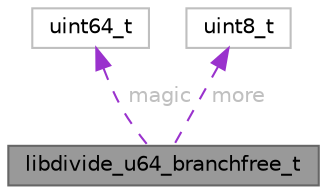 digraph "libdivide_u64_branchfree_t"
{
 // LATEX_PDF_SIZE
  bgcolor="transparent";
  edge [fontname=Helvetica,fontsize=10,labelfontname=Helvetica,labelfontsize=10];
  node [fontname=Helvetica,fontsize=10,shape=box,height=0.2,width=0.4];
  Node1 [id="Node000001",label="libdivide_u64_branchfree_t",height=0.2,width=0.4,color="gray40", fillcolor="grey60", style="filled", fontcolor="black",tooltip=" "];
  Node2 -> Node1 [id="edge1_Node000001_Node000002",dir="back",color="darkorchid3",style="dashed",tooltip=" ",label=" magic",fontcolor="grey" ];
  Node2 [id="Node000002",label="uint64_t",height=0.2,width=0.4,color="grey75", fillcolor="white", style="filled",tooltip=" "];
  Node3 -> Node1 [id="edge2_Node000001_Node000003",dir="back",color="darkorchid3",style="dashed",tooltip=" ",label=" more",fontcolor="grey" ];
  Node3 [id="Node000003",label="uint8_t",height=0.2,width=0.4,color="grey75", fillcolor="white", style="filled",tooltip=" "];
}
